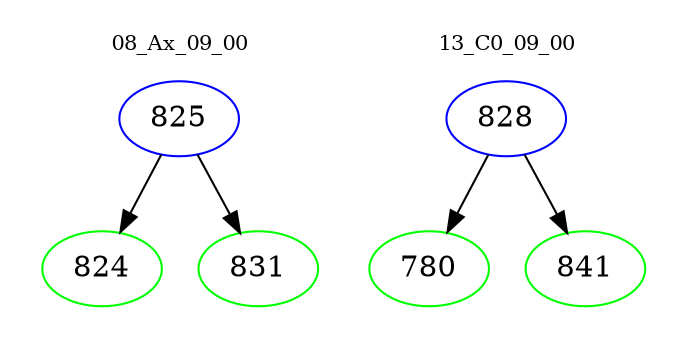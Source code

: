 digraph{
subgraph cluster_0 {
color = white
label = "08_Ax_09_00";
fontsize=10;
T0_825 [label="825", color="blue"]
T0_825 -> T0_824 [color="black"]
T0_824 [label="824", color="green"]
T0_825 -> T0_831 [color="black"]
T0_831 [label="831", color="green"]
}
subgraph cluster_1 {
color = white
label = "13_C0_09_00";
fontsize=10;
T1_828 [label="828", color="blue"]
T1_828 -> T1_780 [color="black"]
T1_780 [label="780", color="green"]
T1_828 -> T1_841 [color="black"]
T1_841 [label="841", color="green"]
}
}
